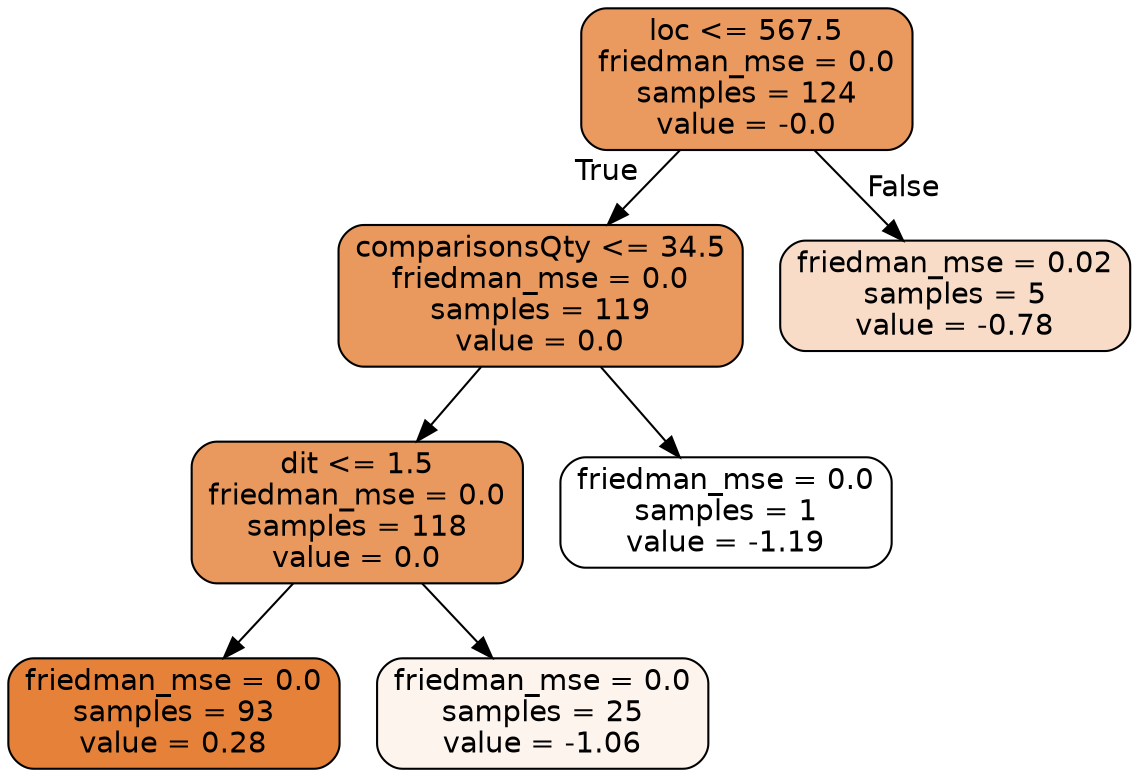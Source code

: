 digraph Tree {
node [shape=box, style="filled, rounded", color="black", fontname="helvetica"] ;
edge [fontname="helvetica"] ;
0 [label="loc <= 567.5\nfriedman_mse = 0.0\nsamples = 124\nvalue = -0.0", fillcolor="#ea995f"] ;
1 [label="comparisonsQty <= 34.5\nfriedman_mse = 0.0\nsamples = 119\nvalue = 0.0", fillcolor="#ea995e"] ;
0 -> 1 [labeldistance=2.5, labelangle=45, headlabel="True"] ;
3 [label="dit <= 1.5\nfriedman_mse = 0.0\nsamples = 118\nvalue = 0.0", fillcolor="#ea995e"] ;
1 -> 3 ;
5 [label="friedman_mse = 0.0\nsamples = 93\nvalue = 0.28", fillcolor="#e58139"] ;
3 -> 5 ;
6 [label="friedman_mse = 0.0\nsamples = 25\nvalue = -1.06", fillcolor="#fdf4ee"] ;
3 -> 6 ;
4 [label="friedman_mse = 0.0\nsamples = 1\nvalue = -1.19", fillcolor="#ffffff"] ;
1 -> 4 ;
2 [label="friedman_mse = 0.02\nsamples = 5\nvalue = -0.78", fillcolor="#f8dcc8"] ;
0 -> 2 [labeldistance=2.5, labelangle=-45, headlabel="False"] ;
}
